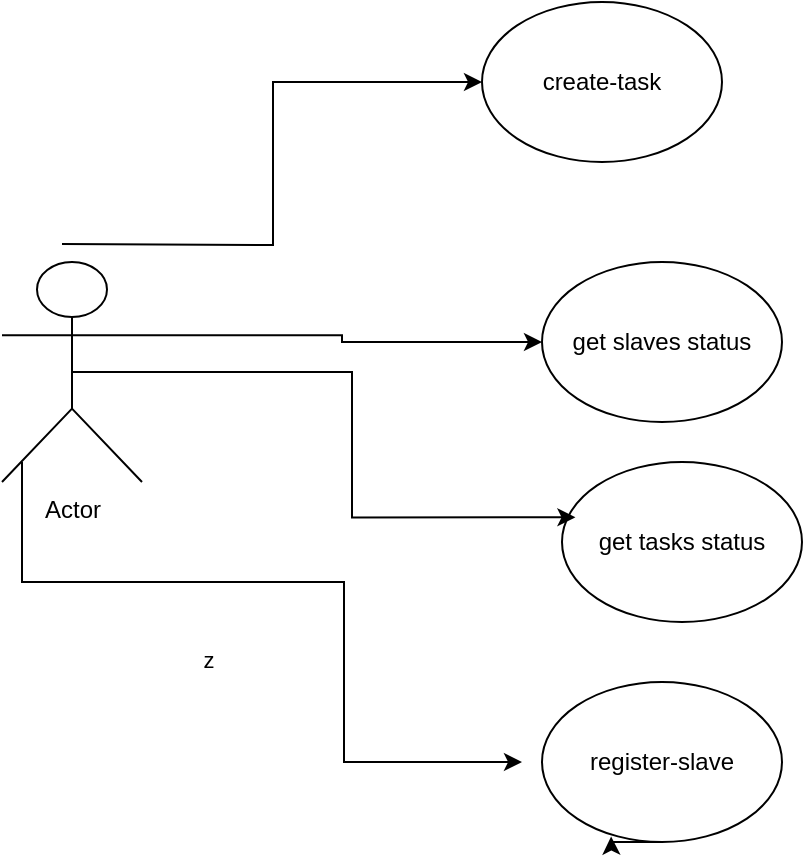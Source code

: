 <mxfile version="27.0.2">
  <diagram name="Page-1" id="lRrTU-g9DWU_82p6zfLC">
    <mxGraphModel dx="925" dy="516" grid="1" gridSize="10" guides="1" tooltips="1" connect="1" arrows="1" fold="1" page="1" pageScale="1" pageWidth="850" pageHeight="1100" math="0" shadow="0">
      <root>
        <mxCell id="0" />
        <mxCell id="1" parent="0" />
        <mxCell id="3n62fJXUP1D1xJYyhwO5-11" style="edgeStyle=orthogonalEdgeStyle;rounded=0;orthogonalLoop=1;jettySize=auto;html=1;exitX=1;exitY=0.333;exitDx=0;exitDy=0;exitPerimeter=0;" edge="1" parent="1" source="3n62fJXUP1D1xJYyhwO5-1" target="3n62fJXUP1D1xJYyhwO5-6">
          <mxGeometry relative="1" as="geometry" />
        </mxCell>
        <mxCell id="3n62fJXUP1D1xJYyhwO5-15" value="z" style="edgeStyle=orthogonalEdgeStyle;rounded=0;orthogonalLoop=1;jettySize=auto;html=1;" edge="1" parent="1">
          <mxGeometry x="-0.234" y="-39" relative="1" as="geometry">
            <mxPoint x="180" y="390" as="sourcePoint" />
            <mxPoint x="430" y="540" as="targetPoint" />
            <Array as="points">
              <mxPoint x="180" y="450" />
              <mxPoint x="341" y="450" />
            </Array>
            <mxPoint as="offset" />
          </mxGeometry>
        </mxCell>
        <mxCell id="3n62fJXUP1D1xJYyhwO5-16" style="edgeStyle=orthogonalEdgeStyle;rounded=0;orthogonalLoop=1;jettySize=auto;html=1;exitX=0.75;exitY=0.1;exitDx=0;exitDy=0;exitPerimeter=0;entryX=0;entryY=0.5;entryDx=0;entryDy=0;" edge="1" parent="1" target="3n62fJXUP1D1xJYyhwO5-3">
          <mxGeometry relative="1" as="geometry">
            <mxPoint x="200" y="281" as="sourcePoint" />
            <mxPoint x="367.5" y="190" as="targetPoint" />
          </mxGeometry>
        </mxCell>
        <mxCell id="3n62fJXUP1D1xJYyhwO5-1" value="Actor" style="shape=umlActor;verticalLabelPosition=bottom;verticalAlign=top;html=1;outlineConnect=0;" vertex="1" parent="1">
          <mxGeometry x="170" y="290" width="70" height="110" as="geometry" />
        </mxCell>
        <mxCell id="3n62fJXUP1D1xJYyhwO5-3" value="create-task" style="ellipse;whiteSpace=wrap;html=1;" vertex="1" parent="1">
          <mxGeometry x="410" y="160" width="120" height="80" as="geometry" />
        </mxCell>
        <mxCell id="3n62fJXUP1D1xJYyhwO5-4" value="register-slave" style="ellipse;whiteSpace=wrap;html=1;" vertex="1" parent="1">
          <mxGeometry x="440" y="500" width="120" height="80" as="geometry" />
        </mxCell>
        <mxCell id="3n62fJXUP1D1xJYyhwO5-6" value="get slaves status" style="ellipse;whiteSpace=wrap;html=1;" vertex="1" parent="1">
          <mxGeometry x="440" y="290" width="120" height="80" as="geometry" />
        </mxCell>
        <mxCell id="3n62fJXUP1D1xJYyhwO5-7" value="get tasks status" style="ellipse;whiteSpace=wrap;html=1;" vertex="1" parent="1">
          <mxGeometry x="450" y="390" width="120" height="80" as="geometry" />
        </mxCell>
        <mxCell id="3n62fJXUP1D1xJYyhwO5-8" style="edgeStyle=orthogonalEdgeStyle;rounded=0;orthogonalLoop=1;jettySize=auto;html=1;exitX=0.5;exitY=1;exitDx=0;exitDy=0;entryX=0.288;entryY=0.966;entryDx=0;entryDy=0;entryPerimeter=0;" edge="1" parent="1" source="3n62fJXUP1D1xJYyhwO5-4" target="3n62fJXUP1D1xJYyhwO5-4">
          <mxGeometry relative="1" as="geometry" />
        </mxCell>
        <mxCell id="3n62fJXUP1D1xJYyhwO5-17" style="edgeStyle=orthogonalEdgeStyle;rounded=0;orthogonalLoop=1;jettySize=auto;html=1;exitX=0.5;exitY=0.5;exitDx=0;exitDy=0;exitPerimeter=0;entryX=0.056;entryY=0.346;entryDx=0;entryDy=0;entryPerimeter=0;" edge="1" parent="1" source="3n62fJXUP1D1xJYyhwO5-1" target="3n62fJXUP1D1xJYyhwO5-7">
          <mxGeometry relative="1" as="geometry" />
        </mxCell>
      </root>
    </mxGraphModel>
  </diagram>
</mxfile>
